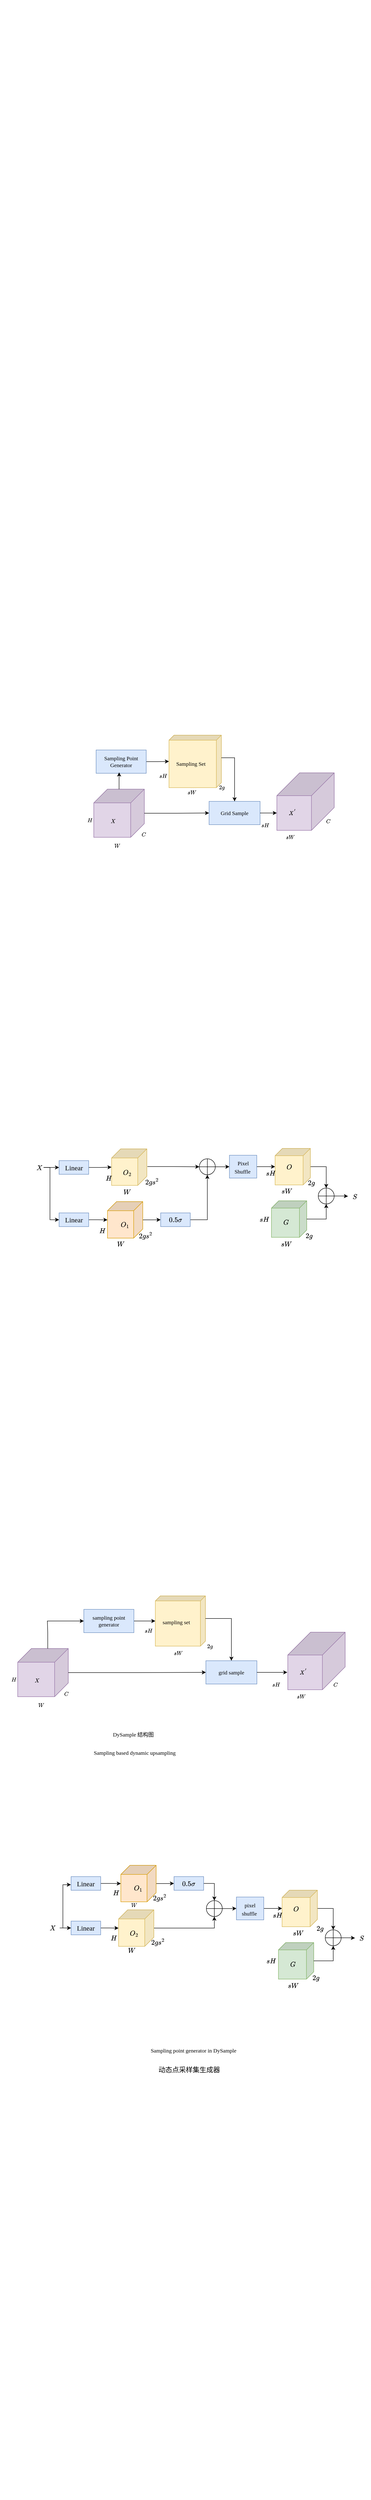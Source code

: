 <mxfile version="28.2.5">
  <diagram name="第 1 页" id="9oIQpO3N5rQyr_YoQIKY">
    <mxGraphModel dx="3032" dy="10072" grid="1" gridSize="10" guides="1" tooltips="1" connect="1" arrows="1" fold="1" page="1" pageScale="1" pageWidth="827" pageHeight="1169" math="1" shadow="0">
      <root>
        <mxCell id="0" />
        <mxCell id="1" parent="0" />
        <mxCell id="AO_P0Q3c_-_OhgIRzk4a-24" value="" style="edgeStyle=orthogonalEdgeStyle;rounded=0;orthogonalLoop=1;jettySize=auto;html=1;fontFamily=Times New Roman;fontSize=12;" parent="1" source="AO_P0Q3c_-_OhgIRzk4a-6" target="AO_P0Q3c_-_OhgIRzk4a-23" edge="1">
          <mxGeometry relative="1" as="geometry" />
        </mxCell>
        <mxCell id="AO_P0Q3c_-_OhgIRzk4a-6" value=" sampling point &lt;br&gt;generator" style="rounded=0;whiteSpace=wrap;html=1;direction=east;strokeColor=#6c8ebf;arcSize=0;imageAspect=1;fillColor=#dae8fc;fontSize=12;fontFamily=Times New Roman;" parent="1" vertex="1">
          <mxGeometry x="189" y="-4620.5" width="110" height="51" as="geometry" />
        </mxCell>
        <mxCell id="AO_P0Q3c_-_OhgIRzk4a-20" value="" style="group;fontFamily=Times New Roman;fontSize=12;" parent="1" vertex="1" connectable="0">
          <mxGeometry x="10.0" y="-4537.5" width="170" height="141.034" as="geometry" />
        </mxCell>
        <mxCell id="AO_P0Q3c_-_OhgIRzk4a-19" value="&lt;span style=&quot;color: rgba(0, 0, 0, 0); text-align: start; text-wrap-mode: nowrap;&quot;&gt;%3CmxGraphModel%3E%3Croot%3E%3CmxCell%20id%3D%220%22%2F%3E%3CmxCell%20id%3D%221%22%20parent%3D%220%22%2F%3E%3CmxCell%20id%3D%222%22%20value%3D%22Linear%22%20style%3D%22rounded%3D0%3BwhiteSpace%3Dwrap%3Bhtml%3D1%3Bdirection%3Deast%3BstrokeColor%3D%236c8ebf%3BarcSize%3D0%3BimageAspect%3D1%3BfillColor%3D%23dae8fc%3BfontSize%3D15%3B%22%20vertex%3D%221%22%20parent%3D%221%22%3E%3CmxGeometry%20x%3D%22370%22%20y%3D%22809.5%22%20width%3D%22140%22%20height%3D%2251%22%20as%3D%22geometry%22%2F%3E%3C%2FmxCell%3E%3C%2Froot%3E%3C%2FmxGraphModel%3E&lt;/span&gt;" style="shape=cube;whiteSpace=wrap;html=1;boundedLbl=1;backgroundOutline=1;darkOpacity=0.05;darkOpacity2=0.1;fillColor=#e1d5e7;strokeColor=#9673a6;size=30;rotation=90;fontFamily=Times New Roman;fontSize=12;" parent="AO_P0Q3c_-_OhgIRzk4a-20" vertex="1">
          <mxGeometry x="36.667" width="105.417" height="111.034" as="geometry" />
        </mxCell>
        <mxCell id="AO_P0Q3c_-_OhgIRzk4a-8" value="$$W$$" style="text;html=1;align=center;verticalAlign=middle;resizable=0;points=[];autosize=1;strokeColor=none;fillColor=none;container=0;fontFamily=Times New Roman;fontSize=12;" parent="AO_P0Q3c_-_OhgIRzk4a-20" vertex="1">
          <mxGeometry x="55" y="111.034" width="60" height="30" as="geometry" />
        </mxCell>
        <mxCell id="AO_P0Q3c_-_OhgIRzk4a-9" value="$$H$$" style="text;html=1;align=center;verticalAlign=middle;resizable=0;points=[];autosize=1;strokeColor=none;fillColor=none;container=0;fontFamily=Times New Roman;fontSize=12;" parent="AO_P0Q3c_-_OhgIRzk4a-20" vertex="1">
          <mxGeometry x="-5" y="55.001" width="60" height="30" as="geometry" />
        </mxCell>
        <mxCell id="AO_P0Q3c_-_OhgIRzk4a-10" value="$$X$$" style="text;html=1;align=center;verticalAlign=middle;resizable=0;points=[];autosize=1;strokeColor=none;fillColor=none;container=0;fontFamily=Times New Roman;fontSize=12;" parent="AO_P0Q3c_-_OhgIRzk4a-20" vertex="1">
          <mxGeometry x="45.833" y="57.931" width="60" height="30" as="geometry" />
        </mxCell>
        <mxCell id="AO_P0Q3c_-_OhgIRzk4a-11" value="$$C$$" style="text;html=1;align=center;verticalAlign=middle;resizable=0;points=[];autosize=1;strokeColor=none;fillColor=none;container=0;fontFamily=Times New Roman;fontSize=12;" parent="AO_P0Q3c_-_OhgIRzk4a-20" vertex="1">
          <mxGeometry x="110" y="86.897" width="60" height="30" as="geometry" />
        </mxCell>
        <mxCell id="AO_P0Q3c_-_OhgIRzk4a-29" value="" style="group;fontFamily=Times New Roman;fontSize=12;" parent="1" vertex="1" connectable="0">
          <mxGeometry x="301" y="-4650" width="195" height="140" as="geometry" />
        </mxCell>
        <mxCell id="AO_P0Q3c_-_OhgIRzk4a-17" value="$$sH$$" style="text;html=1;align=center;verticalAlign=middle;resizable=0;points=[];autosize=1;strokeColor=none;fillColor=none;fontFamily=Times New Roman;fontSize=12;" parent="AO_P0Q3c_-_OhgIRzk4a-29" vertex="1">
          <mxGeometry y="60.5" width="60" height="30" as="geometry" />
        </mxCell>
        <mxCell id="AO_P0Q3c_-_OhgIRzk4a-23" value="&lt;div style=&quot;&quot;&gt;&lt;br&gt;&lt;/div&gt;" style="shape=cube;whiteSpace=wrap;html=1;boundedLbl=1;backgroundOutline=1;darkOpacity=0.05;darkOpacity2=0.1;fillColor=#fff2cc;strokeColor=#d6b656;size=11;rotation=90;aspect=fixed;align=center;container=0;fontFamily=Times New Roman;fontSize=12;" parent="AO_P0Q3c_-_OhgIRzk4a-29" vertex="1">
          <mxGeometry x="45" width="110" height="110" as="geometry" />
        </mxCell>
        <mxCell id="AO_P0Q3c_-_OhgIRzk4a-26" value="$$sW$$" style="text;html=1;align=center;verticalAlign=middle;resizable=0;points=[];autosize=1;strokeColor=none;fillColor=none;container=0;fontFamily=Times New Roman;fontSize=12;" parent="AO_P0Q3c_-_OhgIRzk4a-29" vertex="1">
          <mxGeometry x="65" y="110" width="60" height="30" as="geometry" />
        </mxCell>
        <mxCell id="AO_P0Q3c_-_OhgIRzk4a-27" value="$$2g$$" style="text;html=1;align=center;verticalAlign=middle;resizable=0;points=[];autosize=1;strokeColor=none;fillColor=none;container=0;fontFamily=Times New Roman;fontSize=12;" parent="AO_P0Q3c_-_OhgIRzk4a-29" vertex="1">
          <mxGeometry x="135" y="94.5" width="60" height="30" as="geometry" />
        </mxCell>
        <mxCell id="AO_P0Q3c_-_OhgIRzk4a-25" value="&lt;span style=&quot;color: rgb(0, 0, 0); font-style: normal; font-variant-ligatures: normal; font-variant-caps: normal; font-weight: 400; letter-spacing: normal; orphans: 2; text-align: center; text-indent: 0px; text-transform: none; widows: 2; word-spacing: 0px; -webkit-text-stroke-width: 0px; white-space: normal; text-decoration-thickness: initial; text-decoration-style: initial; text-decoration-color: initial; float: none; display: inline !important;&quot;&gt;sampling set&lt;/span&gt;" style="text;whiteSpace=wrap;html=1;fillColor=none;container=0;fontSize=12;fontFamily=Times New Roman;" parent="AO_P0Q3c_-_OhgIRzk4a-29" vertex="1">
          <mxGeometry x="58.5" y="43.75" width="72" height="28.25" as="geometry" />
        </mxCell>
        <mxCell id="AO_P0Q3c_-_OhgIRzk4a-30" value="&lt;font&gt;grid sample&lt;/font&gt;" style="rounded=0;whiteSpace=wrap;html=1;direction=east;strokeColor=#6c8ebf;arcSize=0;imageAspect=1;fillColor=#dae8fc;fontFamily=Times New Roman;fontSize=12;" parent="1" vertex="1">
          <mxGeometry x="457" y="-4508" width="112" height="51" as="geometry" />
        </mxCell>
        <mxCell id="AO_P0Q3c_-_OhgIRzk4a-36" style="edgeStyle=orthogonalEdgeStyle;rounded=0;orthogonalLoop=1;jettySize=auto;html=1;entryX=0;entryY=0.5;entryDx=0;entryDy=0;fontFamily=Times New Roman;exitX=0.001;exitY=0.406;exitDx=0;exitDy=0;exitPerimeter=0;fontSize=12;" parent="1" source="AO_P0Q3c_-_OhgIRzk4a-19" target="AO_P0Q3c_-_OhgIRzk4a-6" edge="1">
          <mxGeometry relative="1" as="geometry">
            <Array as="points">
              <mxPoint x="109" y="-4569.5" />
              <mxPoint x="109" y="-4569.5" />
              <mxPoint x="109" y="-4594.5" />
            </Array>
            <mxPoint x="89" y="-4539.5" as="sourcePoint" />
          </mxGeometry>
        </mxCell>
        <mxCell id="AO_P0Q3c_-_OhgIRzk4a-38" style="edgeStyle=orthogonalEdgeStyle;rounded=0;orthogonalLoop=1;jettySize=auto;html=1;exitX=0;exitY=0;exitDx=49.5;exitDy=0;exitPerimeter=0;fontFamily=Times New Roman;fontSize=12;" parent="1" source="AO_P0Q3c_-_OhgIRzk4a-23" target="AO_P0Q3c_-_OhgIRzk4a-30" edge="1">
          <mxGeometry relative="1" as="geometry" />
        </mxCell>
        <mxCell id="AO_P0Q3c_-_OhgIRzk4a-49" value="" style="group;fontFamily=Times New Roman;fontSize=12;" parent="1" vertex="1" connectable="0">
          <mxGeometry x="601" y="-4570.5" width="185.3" height="155.978" as="geometry" />
        </mxCell>
        <mxCell id="AO_P0Q3c_-_OhgIRzk4a-18" value="" style="shape=cube;whiteSpace=wrap;html=1;boundedLbl=1;backgroundOutline=1;darkOpacity=0.05;darkOpacity2=0.1;fillColor=#e1d5e7;strokeColor=#9673a6;size=50;rotation=90;aspect=fixed;fontFamily=Times New Roman;fontSize=12;" parent="AO_P0Q3c_-_OhgIRzk4a-49" vertex="1">
          <mxGeometry x="35.8" width="125.978" height="125.978" as="geometry" />
        </mxCell>
        <mxCell id="AO_P0Q3c_-_OhgIRzk4a-39" value="$$sH$$" style="text;html=1;align=center;verticalAlign=middle;resizable=0;points=[];autosize=1;strokeColor=none;fillColor=none;fontFamily=Times New Roman;fontSize=12;" parent="AO_P0Q3c_-_OhgIRzk4a-49" vertex="1">
          <mxGeometry x="-20" y="99.457" width="60" height="30" as="geometry" />
        </mxCell>
        <mxCell id="AO_P0Q3c_-_OhgIRzk4a-40" value="$$sW$$" style="text;html=1;align=center;verticalAlign=middle;resizable=0;points=[];autosize=1;strokeColor=none;fillColor=none;fontFamily=Times New Roman;fontSize=12;" parent="AO_P0Q3c_-_OhgIRzk4a-49" vertex="1">
          <mxGeometry x="34.75" y="125.978" width="60" height="30" as="geometry" />
        </mxCell>
        <mxCell id="AO_P0Q3c_-_OhgIRzk4a-41" value="$$C$$" style="text;html=1;align=center;verticalAlign=middle;resizable=0;points=[];autosize=1;strokeColor=none;fillColor=none;fontFamily=Times New Roman;fontSize=12;" parent="AO_P0Q3c_-_OhgIRzk4a-49" vertex="1">
          <mxGeometry x="110.3" y="99.457" width="60" height="30" as="geometry" />
        </mxCell>
        <mxCell id="AO_P0Q3c_-_OhgIRzk4a-48" value="&lt;span style=&quot;font-style: normal; font-variant-ligatures: normal; font-variant-caps: normal; font-weight: 400; letter-spacing: normal; orphans: 2; text-align: start; text-indent: 0px; text-transform: none; widows: 2; word-spacing: 0px; -webkit-text-stroke-width: 0px; white-space: normal; background-color: rgb(255, 255, 255); text-decoration-thickness: initial; text-decoration-style: initial; text-decoration-color: initial; float: none; display: inline !important;&quot;&gt;&lt;font style=&quot;color: rgb(0, 0, 0);&quot;&gt;$$X^{&#39;}$$&lt;/font&gt;&lt;/span&gt;" style="text;whiteSpace=wrap;html=1;fontFamily=Times New Roman;fontSize=12;" parent="AO_P0Q3c_-_OhgIRzk4a-49" vertex="1">
          <mxGeometry x="60" y="60" width="30" height="40" as="geometry" />
        </mxCell>
        <mxCell id="AO_P0Q3c_-_OhgIRzk4a-52" style="edgeStyle=orthogonalEdgeStyle;rounded=0;orthogonalLoop=1;jettySize=auto;html=1;entryX=0;entryY=0;entryDx=87.989;entryDy=125.978;entryPerimeter=0;fontFamily=Times New Roman;fontSize=12;" parent="1" source="AO_P0Q3c_-_OhgIRzk4a-30" edge="1">
          <mxGeometry relative="1" as="geometry">
            <mxPoint x="635.8" y="-4482.511" as="targetPoint" />
          </mxGeometry>
        </mxCell>
        <mxCell id="AO_P0Q3c_-_OhgIRzk4a-54" value="DySample 结构图" style="text;whiteSpace=wrap;html=1;fontFamily=Times New Roman;" parent="1" vertex="1">
          <mxGeometry x="251.0" y="-4360.5" width="230" height="40" as="geometry" />
        </mxCell>
        <mxCell id="AO_P0Q3c_-_OhgIRzk4a-55" value="Sampling point generator in DySample" style="text;whiteSpace=wrap;html=1;fontFamily=Times New Roman;" parent="1" vertex="1">
          <mxGeometry x="334.05" y="-3667.75" width="240" height="40" as="geometry" />
        </mxCell>
        <mxCell id="AO_P0Q3c_-_OhgIRzk4a-57" style="edgeStyle=orthogonalEdgeStyle;rounded=0;orthogonalLoop=1;jettySize=auto;html=1;entryX=-0.005;entryY=0.59;entryDx=0;entryDy=0;fontFamily=Times New Roman;entryPerimeter=0;" parent="1" target="AO_P0Q3c_-_OhgIRzk4a-58" edge="1">
          <mxGeometry relative="1" as="geometry">
            <mxPoint x="161.05" y="-4017.75" as="targetPoint" />
            <mxPoint x="143.05" y="-3923.25" as="sourcePoint" />
            <Array as="points">
              <mxPoint x="143.05" y="-4017.75" />
            </Array>
          </mxGeometry>
        </mxCell>
        <mxCell id="AO_P0Q3c_-_OhgIRzk4a-69" style="edgeStyle=orthogonalEdgeStyle;rounded=0;orthogonalLoop=1;jettySize=auto;html=1;entryX=0;entryY=0.5;entryDx=0;entryDy=0;fontFamily=Times New Roman;" parent="1" source="AO_P0Q3c_-_OhgIRzk4a-112" target="AO_P0Q3c_-_OhgIRzk4a-59" edge="1">
          <mxGeometry relative="1" as="geometry">
            <mxPoint x="105.05" y="-3922.75" as="sourcePoint" />
          </mxGeometry>
        </mxCell>
        <mxCell id="AO_P0Q3c_-_OhgIRzk4a-61" value="" style="edgeStyle=orthogonalEdgeStyle;rounded=0;orthogonalLoop=1;jettySize=auto;html=1;fontFamily=Times New Roman;" parent="1" source="AO_P0Q3c_-_OhgIRzk4a-58" target="AO_P0Q3c_-_OhgIRzk4a-60" edge="1">
          <mxGeometry relative="1" as="geometry" />
        </mxCell>
        <mxCell id="AO_P0Q3c_-_OhgIRzk4a-58" value="Linear" style="rounded=0;whiteSpace=wrap;html=1;direction=east;strokeColor=#6c8ebf;arcSize=0;imageAspect=1;fillColor=#dae8fc;fontSize=15;fontFamily=Times New Roman;" parent="1" vertex="1">
          <mxGeometry x="161.05" y="-4035.25" width="65" height="30" as="geometry" />
        </mxCell>
        <mxCell id="AO_P0Q3c_-_OhgIRzk4a-63" value="" style="edgeStyle=orthogonalEdgeStyle;rounded=0;orthogonalLoop=1;jettySize=auto;html=1;fontFamily=Times New Roman;" parent="1" source="AO_P0Q3c_-_OhgIRzk4a-59" target="AO_P0Q3c_-_OhgIRzk4a-62" edge="1">
          <mxGeometry relative="1" as="geometry" />
        </mxCell>
        <mxCell id="AO_P0Q3c_-_OhgIRzk4a-59" value="Linear" style="rounded=0;whiteSpace=wrap;html=1;direction=east;strokeColor=#6c8ebf;arcSize=0;imageAspect=1;fillColor=#dae8fc;fontSize=15;fontFamily=Times New Roman;" parent="1" vertex="1">
          <mxGeometry x="161.05" y="-3937.75" width="65" height="30" as="geometry" />
        </mxCell>
        <mxCell id="AO_P0Q3c_-_OhgIRzk4a-65" value="" style="edgeStyle=orthogonalEdgeStyle;rounded=0;orthogonalLoop=1;jettySize=auto;html=1;fontFamily=Times New Roman;" parent="1" source="AO_P0Q3c_-_OhgIRzk4a-60" target="AO_P0Q3c_-_OhgIRzk4a-64" edge="1">
          <mxGeometry relative="1" as="geometry" />
        </mxCell>
        <mxCell id="AO_P0Q3c_-_OhgIRzk4a-67" style="edgeStyle=orthogonalEdgeStyle;rounded=0;orthogonalLoop=1;jettySize=auto;html=1;entryX=0.5;entryY=1;entryDx=0;entryDy=0;fontFamily=Times New Roman;" parent="1" source="AO_P0Q3c_-_OhgIRzk4a-62" target="AO_P0Q3c_-_OhgIRzk4a-66" edge="1">
          <mxGeometry relative="1" as="geometry" />
        </mxCell>
        <mxCell id="AO_P0Q3c_-_OhgIRzk4a-68" style="edgeStyle=orthogonalEdgeStyle;rounded=0;orthogonalLoop=1;jettySize=auto;html=1;entryX=0.5;entryY=0;entryDx=0;entryDy=0;fontFamily=Times New Roman;" parent="1" source="AO_P0Q3c_-_OhgIRzk4a-64" target="AO_P0Q3c_-_OhgIRzk4a-66" edge="1">
          <mxGeometry relative="1" as="geometry" />
        </mxCell>
        <mxCell id="AO_P0Q3c_-_OhgIRzk4a-64" value="$$0.5\sigma$$" style="rounded=0;whiteSpace=wrap;html=1;direction=east;strokeColor=#6c8ebf;arcSize=0;imageAspect=1;fillColor=#dae8fc;fontSize=15;fontFamily=Times New Roman;" parent="1" vertex="1">
          <mxGeometry x="387.05" y="-4035.25" width="65" height="30" as="geometry" />
        </mxCell>
        <mxCell id="AO_P0Q3c_-_OhgIRzk4a-71" value="" style="edgeStyle=orthogonalEdgeStyle;rounded=0;orthogonalLoop=1;jettySize=auto;html=1;fontFamily=Times New Roman;" parent="1" source="AO_P0Q3c_-_OhgIRzk4a-104" target="AO_P0Q3c_-_OhgIRzk4a-70" edge="1">
          <mxGeometry relative="1" as="geometry" />
        </mxCell>
        <mxCell id="AO_P0Q3c_-_OhgIRzk4a-66" value="" style="shape=orEllipse;perimeter=ellipsePerimeter;whiteSpace=wrap;html=1;backgroundOutline=1;aspect=fixed;fontFamily=Times New Roman;" parent="1" vertex="1">
          <mxGeometry x="458.05" y="-3982.75" width="35" height="35" as="geometry" />
        </mxCell>
        <mxCell id="AO_P0Q3c_-_OhgIRzk4a-74" value="" style="edgeStyle=orthogonalEdgeStyle;rounded=0;orthogonalLoop=1;jettySize=auto;html=1;fontFamily=Times New Roman;" parent="1" source="AO_P0Q3c_-_OhgIRzk4a-70" target="AO_P0Q3c_-_OhgIRzk4a-73" edge="1">
          <mxGeometry relative="1" as="geometry" />
        </mxCell>
        <mxCell id="AO_P0Q3c_-_OhgIRzk4a-73" value="" style="shape=orEllipse;perimeter=ellipsePerimeter;whiteSpace=wrap;html=1;backgroundOutline=1;aspect=fixed;fontFamily=Times New Roman;" parent="1" vertex="1">
          <mxGeometry x="719.05" y="-3918.75" width="35" height="35" as="geometry" />
        </mxCell>
        <mxCell id="AO_P0Q3c_-_OhgIRzk4a-106" value="" style="edgeStyle=orthogonalEdgeStyle;rounded=0;orthogonalLoop=1;jettySize=auto;html=1;fontFamily=Times New Roman;" parent="1" source="AO_P0Q3c_-_OhgIRzk4a-66" target="AO_P0Q3c_-_OhgIRzk4a-104" edge="1">
          <mxGeometry relative="1" as="geometry">
            <mxPoint x="493.05" y="-3964.75" as="sourcePoint" />
            <mxPoint x="624.05" y="-3965.75" as="targetPoint" />
          </mxGeometry>
        </mxCell>
        <mxCell id="AO_P0Q3c_-_OhgIRzk4a-104" value="&lt;span style=&quot;font-size: 12px; text-align: left;&quot;&gt;pixel&lt;/span&gt;&lt;div&gt;&lt;span style=&quot;font-size: 12px; text-align: left;&quot;&gt;shuffle&amp;nbsp;&lt;/span&gt;&lt;/div&gt;" style="rounded=0;whiteSpace=wrap;html=1;direction=east;strokeColor=#6c8ebf;arcSize=0;imageAspect=1;fillColor=#dae8fc;fontSize=15;fontFamily=Times New Roman;" parent="1" vertex="1">
          <mxGeometry x="524.05" y="-3990.5" width="60" height="50" as="geometry" />
        </mxCell>
        <mxCell id="AO_P0Q3c_-_OhgIRzk4a-107" value="" style="group;fontFamily=Times New Roman;" parent="1" vertex="1" connectable="0">
          <mxGeometry x="228.05" y="-4060" width="175" height="107.25" as="geometry" />
        </mxCell>
        <mxCell id="AO_P0Q3c_-_OhgIRzk4a-60" value="&lt;span style=&quot;color: rgba(0, 0, 0, 0); font-size: 0px; text-align: start; text-wrap-mode: nowrap;&quot;&gt;%3CmxGraphModel%3E%3Croot%3E%3CmxCell%20id%3D%220%22%2F%3E%3CmxCell%20id%3D%221%22%20parent%3D%220%22%2F%3E%3CmxCell%20id%3D%222%22%20value%3D%22Linear%22%20style%3D%22rounded%3D0%3BwhiteSpace%3Dwrap%3Bhtml%3D1%3Bdirection%3Deast%3BstrokeColor%3D%236c8ebf%3BarcSize%3D0%3BimageAspect%3D1%3BfillColor%3D%23dae8fc%3BfontSize%3D15%3B%22%20vertex%3D%221%22%20parent%3D%221%22%3E%3CmxGeometry%20x%3D%22370%22%20y%3D%22809.5%22%20width%3D%22140%22%20height%3D%2251%22%20as%3D%22geometry%22%2F%3E%3C%2FmxCell%3E%3C%2Froot%3E%3C%2FmxGraphModel%3E&lt;/span&gt;" style="shape=cube;whiteSpace=wrap;html=1;boundedLbl=1;backgroundOutline=1;darkOpacity=0.05;darkOpacity2=0.1;fillColor=#ffe6cc;strokeColor=#d79b00;size=20;rotation=90;fontFamily=Times New Roman;" parent="AO_P0Q3c_-_OhgIRzk4a-107" vertex="1">
          <mxGeometry x="41" y="1.25" width="80" height="77.5" as="geometry" />
        </mxCell>
        <mxCell id="AO_P0Q3c_-_OhgIRzk4a-80" value="&lt;font style=&quot;font-size: 15px;&quot;&gt;$$O_1$$&lt;/font&gt;" style="text;html=1;align=center;verticalAlign=middle;resizable=0;points=[];autosize=1;strokeColor=none;fillColor=none;fontFamily=Times New Roman;" parent="AO_P0Q3c_-_OhgIRzk4a-107" vertex="1">
          <mxGeometry x="40" y="34.25" width="80" height="30" as="geometry" />
        </mxCell>
        <mxCell id="AO_P0Q3c_-_OhgIRzk4a-81" value="&lt;font style=&quot;font-size: 15px;&quot;&gt;$$H$$&lt;/font&gt;" style="text;html=1;align=center;verticalAlign=middle;resizable=0;points=[];autosize=1;strokeColor=none;fillColor=none;fontFamily=Times New Roman;" parent="AO_P0Q3c_-_OhgIRzk4a-107" vertex="1">
          <mxGeometry x="1" y="44.75" width="60" height="30" as="geometry" />
        </mxCell>
        <mxCell id="AO_P0Q3c_-_OhgIRzk4a-82" value="$$W$$" style="text;html=1;align=center;verticalAlign=middle;resizable=0;points=[];autosize=1;strokeColor=none;fillColor=none;fontFamily=Times New Roman;" parent="AO_P0Q3c_-_OhgIRzk4a-107" vertex="1">
          <mxGeometry x="41" y="72.25" width="60" height="30" as="geometry" />
        </mxCell>
        <mxCell id="AO_P0Q3c_-_OhgIRzk4a-84" value="&lt;font style=&quot;font-size: 15px;&quot;&gt;$$2gs^2$$&lt;/font&gt;" style="text;html=1;align=center;verticalAlign=middle;resizable=0;points=[];autosize=1;strokeColor=none;fillColor=none;fontFamily=Times New Roman;" parent="AO_P0Q3c_-_OhgIRzk4a-107" vertex="1">
          <mxGeometry x="82" y="56.25" width="90" height="30" as="geometry" />
        </mxCell>
        <mxCell id="AO_P0Q3c_-_OhgIRzk4a-108" value="" style="group;fontFamily=Times New Roman;" parent="1" vertex="1" connectable="0">
          <mxGeometry x="228.05" y="-3962.5" width="175" height="108.75" as="geometry" />
        </mxCell>
        <mxCell id="AO_P0Q3c_-_OhgIRzk4a-62" value="&lt;span style=&quot;color: rgba(0, 0, 0, 0); font-size: 0px; text-align: start; text-wrap-mode: nowrap;&quot;&gt;%3CmxGraphModel%3E%3Croot%3E%3CmxCell%20id%3D%220%22%2F%3E%3CmxCell%20id%3D%221%22%20parent%3D%220%22%2F%3E%3CmxCell%20id%3D%222%22%20value%3D%22Linear%22%20style%3D%22rounded%3D0%3BwhiteSpace%3Dwrap%3Bhtml%3D1%3Bdirection%3Deast%3BstrokeColor%3D%236c8ebf%3BarcSize%3D0%3BimageAspect%3D1%3BfillColor%3D%23dae8fc%3BfontSize%3D15%3B%22%20vertex%3D%221%22%20parent%3D%221%22%3E%3CmxGeometry%20x%3D%22370%22%20y%3D%22809.5%22%20width%3D%22140%22%20height%3D%2251%22%20as%3D%22geometry%22%2F%3E%3C%2FmxCell%3E%3C%2Froot%3E%3C%2FmxGraphModel%3E&lt;/span&gt;" style="shape=cube;whiteSpace=wrap;html=1;boundedLbl=1;backgroundOutline=1;darkOpacity=0.05;darkOpacity2=0.1;fillColor=#fff2cc;strokeColor=#d6b656;size=20;rotation=90;fontFamily=Times New Roman;" parent="AO_P0Q3c_-_OhgIRzk4a-108" vertex="1">
          <mxGeometry x="36" y="1.25" width="80" height="77.5" as="geometry" />
        </mxCell>
        <mxCell id="AO_P0Q3c_-_OhgIRzk4a-96" value="&lt;font style=&quot;font-size: 15px;&quot;&gt;$$O_2$$&lt;/font&gt;" style="text;html=1;align=center;verticalAlign=middle;resizable=0;points=[];autosize=1;strokeColor=none;fillColor=none;fontFamily=Times New Roman;" parent="AO_P0Q3c_-_OhgIRzk4a-108" vertex="1">
          <mxGeometry x="31" y="35.75" width="80" height="30" as="geometry" />
        </mxCell>
        <mxCell id="AO_P0Q3c_-_OhgIRzk4a-97" value="&lt;font style=&quot;font-size: 15px;&quot;&gt;$$H$$&lt;/font&gt;" style="text;html=1;align=center;verticalAlign=middle;resizable=0;points=[];autosize=1;strokeColor=none;fillColor=none;fontFamily=Times New Roman;" parent="AO_P0Q3c_-_OhgIRzk4a-108" vertex="1">
          <mxGeometry x="-4" y="46.75" width="60" height="30" as="geometry" />
        </mxCell>
        <mxCell id="AO_P0Q3c_-_OhgIRzk4a-98" value="&lt;font style=&quot;font-size: 15px;&quot;&gt;$$W$$&lt;/font&gt;" style="text;html=1;align=center;verticalAlign=middle;resizable=0;points=[];autosize=1;strokeColor=none;fillColor=none;fontFamily=Times New Roman;" parent="AO_P0Q3c_-_OhgIRzk4a-108" vertex="1">
          <mxGeometry x="31" y="73.75" width="70" height="30" as="geometry" />
        </mxCell>
        <mxCell id="AO_P0Q3c_-_OhgIRzk4a-99" value="&lt;font style=&quot;font-size: 15px;&quot;&gt;$$2gs^2$$&lt;/font&gt;" style="text;html=1;align=center;verticalAlign=middle;resizable=0;points=[];autosize=1;strokeColor=none;fillColor=none;fontFamily=Times New Roman;" parent="AO_P0Q3c_-_OhgIRzk4a-108" vertex="1">
          <mxGeometry x="78" y="55.75" width="90" height="30" as="geometry" />
        </mxCell>
        <mxCell id="AO_P0Q3c_-_OhgIRzk4a-110" value="" style="group;fontFamily=Times New Roman;" parent="1" vertex="1" connectable="0">
          <mxGeometry x="574.05" y="-3890.75" width="159" height="112.25" as="geometry" />
        </mxCell>
        <mxCell id="AO_P0Q3c_-_OhgIRzk4a-101" value="$$sH$$" style="text;html=1;align=center;verticalAlign=middle;resizable=0;points=[];autosize=1;strokeColor=none;fillColor=none;fontSize=15;fontFamily=Times New Roman;" parent="AO_P0Q3c_-_OhgIRzk4a-110" vertex="1">
          <mxGeometry x="-9" y="25" width="70" height="30" as="geometry" />
        </mxCell>
        <mxCell id="AO_P0Q3c_-_OhgIRzk4a-72" value="&lt;span style=&quot;color: rgba(0, 0, 0, 0); font-size: 0px; text-align: start; text-wrap-mode: nowrap;&quot;&gt;%3CmxGraphModel%3E%3Croot%3E%3CmxCell%20id%3D%220%22%2F%3E%3CmxCell%20id%3D%221%22%20parent%3D%220%22%2F%3E%3CmxCell%20id%3D%222%22%20value%3D%22Linear%22%20style%3D%22rounded%3D0%3BwhiteSpace%3Dwrap%3Bhtml%3D1%3Bdirection%3Deast%3BstrokeColor%3D%236c8ebf%3BarcSize%3D0%3BimageAspect%3D1%3BfillColor%3D%23dae8fc%3BfontSize%3D15%3B%22%20vertex%3D%221%22%20parent%3D%221%22%3E%3CmxGeometry%20x%3D%22370%22%20y%3D%22809.5%22%20width%3D%22140%22%20height%3D%2251%22%20as%3D%22geometry%22%2F%3E%3C%2FmxCell%3E%3C%2Froot%3E%3C%2FmxGraphModel%3E&lt;/span&gt;" style="shape=cube;whiteSpace=wrap;html=1;boundedLbl=1;backgroundOutline=1;darkOpacity=0.05;darkOpacity2=0.1;fillColor=#d5e8d4;strokeColor=#82b366;size=16;rotation=90;fontFamily=Times New Roman;" parent="AO_P0Q3c_-_OhgIRzk4a-110" vertex="1">
          <mxGeometry x="41" y="1.25" width="80" height="77.5" as="geometry" />
        </mxCell>
        <mxCell id="AO_P0Q3c_-_OhgIRzk4a-100" value="&lt;font style=&quot;font-size: 15px;&quot;&gt;$$G$$&lt;/font&gt;" style="text;html=1;align=center;verticalAlign=middle;resizable=0;points=[];autosize=1;strokeColor=none;fillColor=none;fontFamily=Times New Roman;" parent="AO_P0Q3c_-_OhgIRzk4a-110" vertex="1">
          <mxGeometry x="44" y="31.25" width="60" height="30" as="geometry" />
        </mxCell>
        <mxCell id="AO_P0Q3c_-_OhgIRzk4a-102" value="$$sW$$" style="text;html=1;align=center;verticalAlign=middle;resizable=0;points=[];autosize=1;strokeColor=none;fillColor=none;fontSize=15;fontFamily=Times New Roman;spacing=0;" parent="AO_P0Q3c_-_OhgIRzk4a-110" vertex="1">
          <mxGeometry x="39" y="78.75" width="70" height="30" as="geometry" />
        </mxCell>
        <mxCell id="AO_P0Q3c_-_OhgIRzk4a-103" value="$$2g$$" style="text;html=1;align=center;verticalAlign=middle;resizable=0;points=[];autosize=1;strokeColor=none;fillColor=none;fontSize=15;fontFamily=Times New Roman;" parent="AO_P0Q3c_-_OhgIRzk4a-110" vertex="1">
          <mxGeometry x="89" y="61.25" width="70" height="30" as="geometry" />
        </mxCell>
        <mxCell id="AO_P0Q3c_-_OhgIRzk4a-111" value="" style="group;fontSize=15;fontFamily=Times New Roman;" parent="1" vertex="1" connectable="0">
          <mxGeometry x="584.05" y="-4005.5" width="158" height="108.75" as="geometry" />
        </mxCell>
        <mxCell id="AO_P0Q3c_-_OhgIRzk4a-70" value="&lt;span style=&quot;color: rgba(0, 0, 0, 0); font-size: 0px; text-align: start; text-wrap-mode: nowrap;&quot;&gt;%3CmxGraphModel%3E%3Croot%3E%3CmxCell%20id%3D%220%22%2F%3E%3CmxCell%20id%3D%221%22%20parent%3D%220%22%2F%3E%3CmxCell%20id%3D%222%22%20value%3D%22Linear%22%20style%3D%22rounded%3D0%3BwhiteSpace%3Dwrap%3Bhtml%3D1%3Bdirection%3Deast%3BstrokeColor%3D%236c8ebf%3BarcSize%3D0%3BimageAspect%3D1%3BfillColor%3D%23dae8fc%3BfontSize%3D15%3B%22%20vertex%3D%221%22%20parent%3D%221%22%3E%3CmxGeometry%20x%3D%22370%22%20y%3D%22809.5%22%20width%3D%22140%22%20height%3D%2251%22%20as%3D%22geometry%22%2F%3E%3C%2FmxCell%3E%3C%2Froot%3E%3C%2FmxGraphModel%3E&lt;/span&gt;" style="shape=cube;whiteSpace=wrap;html=1;boundedLbl=1;backgroundOutline=1;darkOpacity=0.05;darkOpacity2=0.1;fillColor=#fff2cc;strokeColor=#d6b656;size=16;rotation=90;fontFamily=Times New Roman;" parent="AO_P0Q3c_-_OhgIRzk4a-111" vertex="1">
          <mxGeometry x="39" y="1.25" width="80" height="77.5" as="geometry" />
        </mxCell>
        <mxCell id="AO_P0Q3c_-_OhgIRzk4a-85" value="&lt;font style=&quot;font-size: 15px;&quot;&gt;$$O$$&lt;/font&gt;" style="text;html=1;align=center;verticalAlign=middle;resizable=0;points=[];autosize=1;strokeColor=none;fillColor=none;fontFamily=Times New Roman;" parent="AO_P0Q3c_-_OhgIRzk4a-111" vertex="1">
          <mxGeometry x="40" y="25" width="60" height="30" as="geometry" />
        </mxCell>
        <mxCell id="AO_P0Q3c_-_OhgIRzk4a-86" value="$$sH$$" style="text;html=1;align=center;verticalAlign=middle;resizable=0;points=[];autosize=1;strokeColor=none;fillColor=none;fontSize=15;fontFamily=Times New Roman;" parent="AO_P0Q3c_-_OhgIRzk4a-111" vertex="1">
          <mxGeometry x="-5" y="39.37" width="70" height="30" as="geometry" />
        </mxCell>
        <mxCell id="AO_P0Q3c_-_OhgIRzk4a-87" value="$$sW$$" style="text;html=1;align=center;verticalAlign=middle;resizable=0;points=[];autosize=1;strokeColor=none;fillColor=none;fontSize=15;fontFamily=Times New Roman;" parent="AO_P0Q3c_-_OhgIRzk4a-111" vertex="1">
          <mxGeometry x="40" y="78.75" width="70" height="30" as="geometry" />
        </mxCell>
        <mxCell id="AO_P0Q3c_-_OhgIRzk4a-88" value="$$2g$$" style="text;html=1;align=center;verticalAlign=middle;resizable=0;points=[];autosize=1;strokeColor=none;fillColor=none;fontSize=15;fontFamily=Times New Roman;" parent="AO_P0Q3c_-_OhgIRzk4a-111" vertex="1">
          <mxGeometry x="88" y="68" width="70" height="30" as="geometry" />
        </mxCell>
        <mxCell id="AO_P0Q3c_-_OhgIRzk4a-112" value="$$X$$" style="whiteSpace=wrap;html=1;fillColor=none;fontSize=15;strokeColor=none;fontFamily=Times New Roman;" parent="1" vertex="1">
          <mxGeometry x="106.05" y="-3937.75" width="30" height="30" as="geometry" />
        </mxCell>
        <mxCell id="AO_P0Q3c_-_OhgIRzk4a-118" value="" style="edgeStyle=orthogonalEdgeStyle;rounded=0;orthogonalLoop=1;jettySize=auto;html=1;fontFamily=Times New Roman;" parent="1" source="AO_P0Q3c_-_OhgIRzk4a-73" target="AO_P0Q3c_-_OhgIRzk4a-116" edge="1">
          <mxGeometry relative="1" as="geometry">
            <mxPoint x="754.05" y="-3900.75" as="sourcePoint" />
            <mxPoint x="851.55" y="-3901.25" as="targetPoint" />
          </mxGeometry>
        </mxCell>
        <mxCell id="AO_P0Q3c_-_OhgIRzk4a-116" value="$$S$$" style="whiteSpace=wrap;html=1;fillColor=none;fontSize=15;strokeColor=none;fontFamily=Times New Roman;" parent="1" vertex="1">
          <mxGeometry x="784.35" y="-3915.75" width="30" height="30" as="geometry" />
        </mxCell>
        <mxCell id="K-rQHarK1mUHMqbomgQv-1" value="&lt;font style=&quot;font-size: 15px;&quot;&gt;动态点采样集生成器&lt;/font&gt;" style="text;html=1;align=center;verticalAlign=middle;resizable=0;points=[];autosize=1;strokeColor=none;fillColor=none;fontFamily=Times New Roman;" parent="1" vertex="1">
          <mxGeometry x="339.55" y="-3627.75" width="160" height="30" as="geometry" />
        </mxCell>
        <mxCell id="K-rQHarK1mUHMqbomgQv-5" value="Sampling based dynamic upsampling" style="text;whiteSpace=wrap;html=1;fontFamily=Times New Roman;" parent="1" vertex="1">
          <mxGeometry x="209" y="-4320.5" width="230" height="40" as="geometry" />
        </mxCell>
        <mxCell id="K-rQHarK1mUHMqbomgQv-6" style="edgeStyle=orthogonalEdgeStyle;rounded=0;orthogonalLoop=1;jettySize=auto;html=1;entryX=0.5;entryY=1;entryDx=0;entryDy=0;fontFamily=Times New Roman;" parent="1" source="AO_P0Q3c_-_OhgIRzk4a-72" target="AO_P0Q3c_-_OhgIRzk4a-73" edge="1">
          <mxGeometry relative="1" as="geometry" />
        </mxCell>
        <mxCell id="lizKZsS-HynhIe9b-1j3-4" style="edgeStyle=orthogonalEdgeStyle;rounded=0;orthogonalLoop=1;jettySize=auto;html=1;" parent="1" source="AO_P0Q3c_-_OhgIRzk4a-19" target="AO_P0Q3c_-_OhgIRzk4a-30" edge="1">
          <mxGeometry relative="1" as="geometry" />
        </mxCell>
        <mxCell id="4RJrAXVuoCHtTKXNuJi8-1" style="edgeStyle=orthogonalEdgeStyle;rounded=0;orthogonalLoop=1;jettySize=auto;html=1;entryX=0;entryY=0.5;entryDx=0;entryDy=0;fontFamily=Times New Roman;" edge="1" parent="1" source="4RJrAXVuoCHtTKXNuJi8-40" target="4RJrAXVuoCHtTKXNuJi8-5">
          <mxGeometry relative="1" as="geometry">
            <mxPoint x="71.7" y="-5588.25" as="sourcePoint" />
          </mxGeometry>
        </mxCell>
        <mxCell id="4RJrAXVuoCHtTKXNuJi8-2" value="" style="edgeStyle=orthogonalEdgeStyle;rounded=0;orthogonalLoop=1;jettySize=auto;html=1;fontFamily=Times New Roman;" edge="1" parent="1" source="4RJrAXVuoCHtTKXNuJi8-3" target="4RJrAXVuoCHtTKXNuJi8-16">
          <mxGeometry relative="1" as="geometry" />
        </mxCell>
        <mxCell id="4RJrAXVuoCHtTKXNuJi8-3" value="Linear" style="rounded=0;whiteSpace=wrap;html=1;direction=east;strokeColor=#6c8ebf;arcSize=0;imageAspect=1;fillColor=#dae8fc;fontSize=15;fontFamily=Times New Roman;" vertex="1" parent="1">
          <mxGeometry x="134.7" y="-5488.75" width="65" height="30" as="geometry" />
        </mxCell>
        <mxCell id="4RJrAXVuoCHtTKXNuJi8-4" value="" style="edgeStyle=orthogonalEdgeStyle;rounded=0;orthogonalLoop=1;jettySize=auto;html=1;fontFamily=Times New Roman;" edge="1" parent="1" source="4RJrAXVuoCHtTKXNuJi8-5" target="4RJrAXVuoCHtTKXNuJi8-22">
          <mxGeometry relative="1" as="geometry" />
        </mxCell>
        <mxCell id="4RJrAXVuoCHtTKXNuJi8-5" value="Linear" style="rounded=0;whiteSpace=wrap;html=1;direction=east;strokeColor=#6c8ebf;arcSize=0;imageAspect=1;fillColor=#dae8fc;fontSize=15;fontFamily=Times New Roman;" vertex="1" parent="1">
          <mxGeometry x="134.7" y="-5603.25" width="65" height="30" as="geometry" />
        </mxCell>
        <mxCell id="4RJrAXVuoCHtTKXNuJi8-6" value="" style="edgeStyle=orthogonalEdgeStyle;rounded=0;orthogonalLoop=1;jettySize=auto;html=1;fontFamily=Times New Roman;" edge="1" parent="1" source="4RJrAXVuoCHtTKXNuJi8-16" target="4RJrAXVuoCHtTKXNuJi8-8">
          <mxGeometry relative="1" as="geometry" />
        </mxCell>
        <mxCell id="4RJrAXVuoCHtTKXNuJi8-7" style="edgeStyle=orthogonalEdgeStyle;rounded=0;orthogonalLoop=1;jettySize=auto;html=1;entryX=0.5;entryY=1;entryDx=0;entryDy=0;fontFamily=Times New Roman;" edge="1" parent="1" source="4RJrAXVuoCHtTKXNuJi8-8" target="4RJrAXVuoCHtTKXNuJi8-10">
          <mxGeometry relative="1" as="geometry" />
        </mxCell>
        <mxCell id="4RJrAXVuoCHtTKXNuJi8-8" value="$$0.5\sigma$$" style="rounded=0;whiteSpace=wrap;html=1;direction=east;strokeColor=#6c8ebf;arcSize=0;imageAspect=1;fillColor=#dae8fc;fontSize=15;fontFamily=Times New Roman;" vertex="1" parent="1">
          <mxGeometry x="357.7" y="-5488.75" width="65" height="30" as="geometry" />
        </mxCell>
        <mxCell id="4RJrAXVuoCHtTKXNuJi8-9" value="" style="edgeStyle=orthogonalEdgeStyle;rounded=0;orthogonalLoop=1;jettySize=auto;html=1;fontFamily=Times New Roman;" edge="1" parent="1" source="4RJrAXVuoCHtTKXNuJi8-14" target="4RJrAXVuoCHtTKXNuJi8-34">
          <mxGeometry relative="1" as="geometry" />
        </mxCell>
        <mxCell id="4RJrAXVuoCHtTKXNuJi8-10" value="" style="shape=orEllipse;perimeter=ellipsePerimeter;whiteSpace=wrap;html=1;backgroundOutline=1;aspect=fixed;fontFamily=Times New Roman;" vertex="1" parent="1">
          <mxGeometry x="442.7" y="-5607.25" width="35" height="35" as="geometry" />
        </mxCell>
        <mxCell id="4RJrAXVuoCHtTKXNuJi8-11" value="" style="edgeStyle=orthogonalEdgeStyle;rounded=0;orthogonalLoop=1;jettySize=auto;html=1;fontFamily=Times New Roman;" edge="1" parent="1" source="4RJrAXVuoCHtTKXNuJi8-34" target="4RJrAXVuoCHtTKXNuJi8-12">
          <mxGeometry relative="1" as="geometry" />
        </mxCell>
        <mxCell id="4RJrAXVuoCHtTKXNuJi8-12" value="" style="shape=orEllipse;perimeter=ellipsePerimeter;whiteSpace=wrap;html=1;backgroundOutline=1;aspect=fixed;fontFamily=Times New Roman;" vertex="1" parent="1">
          <mxGeometry x="703.7" y="-5543.25" width="35" height="35" as="geometry" />
        </mxCell>
        <mxCell id="4RJrAXVuoCHtTKXNuJi8-13" value="" style="edgeStyle=orthogonalEdgeStyle;rounded=0;orthogonalLoop=1;jettySize=auto;html=1;fontFamily=Times New Roman;" edge="1" parent="1" source="4RJrAXVuoCHtTKXNuJi8-10" target="4RJrAXVuoCHtTKXNuJi8-14">
          <mxGeometry relative="1" as="geometry">
            <mxPoint x="477.7" y="-5589.25" as="sourcePoint" />
            <mxPoint x="608.7" y="-5590.25" as="targetPoint" />
          </mxGeometry>
        </mxCell>
        <mxCell id="4RJrAXVuoCHtTKXNuJi8-14" value="&lt;span style=&quot;font-size: 12px; text-align: left;&quot;&gt;Pixel&lt;/span&gt;&lt;div&gt;&lt;span style=&quot;font-size: 12px; text-align: left;&quot;&gt;Shuffle&amp;nbsp;&lt;/span&gt;&lt;/div&gt;" style="rounded=0;whiteSpace=wrap;html=1;direction=east;strokeColor=#6c8ebf;arcSize=0;imageAspect=1;fillColor=#dae8fc;fontSize=15;fontFamily=Times New Roman;" vertex="1" parent="1">
          <mxGeometry x="508.7" y="-5615" width="60" height="50" as="geometry" />
        </mxCell>
        <mxCell id="4RJrAXVuoCHtTKXNuJi8-15" value="" style="group;fontFamily=Times New Roman;" vertex="1" connectable="0" parent="1">
          <mxGeometry x="198.7" y="-5513.5" width="175" height="107.25" as="geometry" />
        </mxCell>
        <mxCell id="4RJrAXVuoCHtTKXNuJi8-16" value="&lt;span style=&quot;color: rgba(0, 0, 0, 0); font-size: 0px; text-align: start; text-wrap-mode: nowrap;&quot;&gt;%3CmxGraphModel%3E%3Croot%3E%3CmxCell%20id%3D%220%22%2F%3E%3CmxCell%20id%3D%221%22%20parent%3D%220%22%2F%3E%3CmxCell%20id%3D%222%22%20value%3D%22Linear%22%20style%3D%22rounded%3D0%3BwhiteSpace%3Dwrap%3Bhtml%3D1%3Bdirection%3Deast%3BstrokeColor%3D%236c8ebf%3BarcSize%3D0%3BimageAspect%3D1%3BfillColor%3D%23dae8fc%3BfontSize%3D15%3B%22%20vertex%3D%221%22%20parent%3D%221%22%3E%3CmxGeometry%20x%3D%22370%22%20y%3D%22809.5%22%20width%3D%22140%22%20height%3D%2251%22%20as%3D%22geometry%22%2F%3E%3C%2FmxCell%3E%3C%2Froot%3E%3C%2FmxGraphModel%3E&lt;/span&gt;" style="shape=cube;whiteSpace=wrap;html=1;boundedLbl=1;backgroundOutline=1;darkOpacity=0.05;darkOpacity2=0.1;fillColor=#ffe6cc;strokeColor=#d79b00;size=20;rotation=90;fontFamily=Times New Roman;" vertex="1" parent="4RJrAXVuoCHtTKXNuJi8-15">
          <mxGeometry x="41" y="1.25" width="80" height="77.5" as="geometry" />
        </mxCell>
        <mxCell id="4RJrAXVuoCHtTKXNuJi8-17" value="&lt;font style=&quot;font-size: 15px;&quot;&gt;$$O_1$$&lt;/font&gt;" style="text;html=1;align=center;verticalAlign=middle;resizable=0;points=[];autosize=1;strokeColor=none;fillColor=none;fontFamily=Times New Roman;" vertex="1" parent="4RJrAXVuoCHtTKXNuJi8-15">
          <mxGeometry x="40" y="34.25" width="80" height="30" as="geometry" />
        </mxCell>
        <mxCell id="4RJrAXVuoCHtTKXNuJi8-18" value="&lt;font style=&quot;font-size: 15px;&quot;&gt;$$H$$&lt;/font&gt;" style="text;html=1;align=center;verticalAlign=middle;resizable=0;points=[];autosize=1;strokeColor=none;fillColor=none;fontFamily=Times New Roman;" vertex="1" parent="4RJrAXVuoCHtTKXNuJi8-15">
          <mxGeometry y="48.75" width="60" height="30" as="geometry" />
        </mxCell>
        <mxCell id="4RJrAXVuoCHtTKXNuJi8-19" value="&lt;font style=&quot;font-size: 15px;&quot;&gt;$$W$$&lt;/font&gt;" style="text;html=1;align=center;verticalAlign=middle;resizable=0;points=[];autosize=1;strokeColor=none;fillColor=none;fontFamily=Times New Roman;" vertex="1" parent="4RJrAXVuoCHtTKXNuJi8-15">
          <mxGeometry x="36" y="77.25" width="70" height="30" as="geometry" />
        </mxCell>
        <mxCell id="4RJrAXVuoCHtTKXNuJi8-20" value="&lt;font style=&quot;font-size: 15px;&quot;&gt;$$2gs^2$$&lt;/font&gt;" style="text;html=1;align=center;verticalAlign=middle;resizable=0;points=[];autosize=1;strokeColor=none;fillColor=none;fontFamily=Times New Roman;" vertex="1" parent="4RJrAXVuoCHtTKXNuJi8-15">
          <mxGeometry x="80" y="59" width="90" height="30" as="geometry" />
        </mxCell>
        <mxCell id="4RJrAXVuoCHtTKXNuJi8-21" value="" style="group;fontFamily=Times New Roman;" vertex="1" connectable="0" parent="1">
          <mxGeometry x="230.7" y="-5630" width="175" height="109.75" as="geometry" />
        </mxCell>
        <mxCell id="4RJrAXVuoCHtTKXNuJi8-22" value="&lt;span style=&quot;color: rgba(0, 0, 0, 0); font-size: 0px; text-align: start; text-wrap-mode: nowrap;&quot;&gt;%3CmxGraphModel%3E%3Croot%3E%3CmxCell%20id%3D%220%22%2F%3E%3CmxCell%20id%3D%221%22%20parent%3D%220%22%2F%3E%3CmxCell%20id%3D%222%22%20value%3D%22Linear%22%20style%3D%22rounded%3D0%3BwhiteSpace%3Dwrap%3Bhtml%3D1%3Bdirection%3Deast%3BstrokeColor%3D%236c8ebf%3BarcSize%3D0%3BimageAspect%3D1%3BfillColor%3D%23dae8fc%3BfontSize%3D15%3B%22%20vertex%3D%221%22%20parent%3D%221%22%3E%3CmxGeometry%20x%3D%22370%22%20y%3D%22809.5%22%20width%3D%22140%22%20height%3D%2251%22%20as%3D%22geometry%22%2F%3E%3C%2FmxCell%3E%3C%2Froot%3E%3C%2FmxGraphModel%3E&lt;/span&gt;" style="shape=cube;whiteSpace=wrap;html=1;boundedLbl=1;backgroundOutline=1;darkOpacity=0.05;darkOpacity2=0.1;fillColor=#fff2cc;strokeColor=#d6b656;size=20;rotation=90;fontFamily=Times New Roman;" vertex="1" parent="4RJrAXVuoCHtTKXNuJi8-21">
          <mxGeometry x="18" y="2.25" width="80" height="77.5" as="geometry" />
        </mxCell>
        <mxCell id="4RJrAXVuoCHtTKXNuJi8-23" value="&lt;font style=&quot;font-size: 15px;&quot;&gt;$$O_2$$&lt;/font&gt;" style="text;html=1;align=center;verticalAlign=middle;resizable=0;points=[];autosize=1;strokeColor=none;fillColor=none;fontFamily=Times New Roman;" vertex="1" parent="4RJrAXVuoCHtTKXNuJi8-21">
          <mxGeometry x="13" y="36.75" width="80" height="30" as="geometry" />
        </mxCell>
        <mxCell id="4RJrAXVuoCHtTKXNuJi8-24" value="&lt;font style=&quot;font-size: 15px;&quot;&gt;$$H$$&lt;/font&gt;" style="text;html=1;align=center;verticalAlign=middle;resizable=0;points=[];autosize=1;strokeColor=none;fillColor=none;fontFamily=Times New Roman;" vertex="1" parent="4RJrAXVuoCHtTKXNuJi8-21">
          <mxGeometry x="-18" y="49.75" width="60" height="30" as="geometry" />
        </mxCell>
        <mxCell id="4RJrAXVuoCHtTKXNuJi8-25" value="&lt;font style=&quot;font-size: 15px;&quot;&gt;$$W$$&lt;/font&gt;" style="text;html=1;align=center;verticalAlign=middle;resizable=0;points=[];autosize=1;strokeColor=none;fillColor=none;fontFamily=Times New Roman;" vertex="1" parent="4RJrAXVuoCHtTKXNuJi8-21">
          <mxGeometry x="18" y="79.75" width="70" height="30" as="geometry" />
        </mxCell>
        <mxCell id="4RJrAXVuoCHtTKXNuJi8-26" value="&lt;font style=&quot;font-size: 15px;&quot;&gt;$$2gs^2$$&lt;/font&gt;" style="text;html=1;align=center;verticalAlign=middle;resizable=0;points=[];autosize=1;strokeColor=none;fillColor=none;fontFamily=Times New Roman;" vertex="1" parent="4RJrAXVuoCHtTKXNuJi8-21">
          <mxGeometry x="62" y="57.75" width="90" height="30" as="geometry" />
        </mxCell>
        <mxCell id="4RJrAXVuoCHtTKXNuJi8-27" value="" style="group;fontFamily=Times New Roman;" vertex="1" connectable="0" parent="1">
          <mxGeometry x="558.7" y="-5515.25" width="159" height="112.25" as="geometry" />
        </mxCell>
        <mxCell id="4RJrAXVuoCHtTKXNuJi8-28" value="$$sH$$" style="text;html=1;align=center;verticalAlign=middle;resizable=0;points=[];autosize=1;strokeColor=none;fillColor=none;fontSize=15;fontFamily=Times New Roman;" vertex="1" parent="4RJrAXVuoCHtTKXNuJi8-27">
          <mxGeometry x="-9" y="25" width="70" height="30" as="geometry" />
        </mxCell>
        <mxCell id="4RJrAXVuoCHtTKXNuJi8-29" value="&lt;span style=&quot;color: rgba(0, 0, 0, 0); font-size: 0px; text-align: start; text-wrap-mode: nowrap;&quot;&gt;%3CmxGraphModel%3E%3Croot%3E%3CmxCell%20id%3D%220%22%2F%3E%3CmxCell%20id%3D%221%22%20parent%3D%220%22%2F%3E%3CmxCell%20id%3D%222%22%20value%3D%22Linear%22%20style%3D%22rounded%3D0%3BwhiteSpace%3Dwrap%3Bhtml%3D1%3Bdirection%3Deast%3BstrokeColor%3D%236c8ebf%3BarcSize%3D0%3BimageAspect%3D1%3BfillColor%3D%23dae8fc%3BfontSize%3D15%3B%22%20vertex%3D%221%22%20parent%3D%221%22%3E%3CmxGeometry%20x%3D%22370%22%20y%3D%22809.5%22%20width%3D%22140%22%20height%3D%2251%22%20as%3D%22geometry%22%2F%3E%3C%2FmxCell%3E%3C%2Froot%3E%3C%2FmxGraphModel%3E&lt;/span&gt;" style="shape=cube;whiteSpace=wrap;html=1;boundedLbl=1;backgroundOutline=1;darkOpacity=0.05;darkOpacity2=0.1;fillColor=#d5e8d4;strokeColor=#82b366;size=16;rotation=90;fontFamily=Times New Roman;" vertex="1" parent="4RJrAXVuoCHtTKXNuJi8-27">
          <mxGeometry x="41" y="1.25" width="80" height="77.5" as="geometry" />
        </mxCell>
        <mxCell id="4RJrAXVuoCHtTKXNuJi8-30" value="&lt;font style=&quot;font-size: 15px;&quot;&gt;$$G$$&lt;/font&gt;" style="text;html=1;align=center;verticalAlign=middle;resizable=0;points=[];autosize=1;strokeColor=none;fillColor=none;fontFamily=Times New Roman;" vertex="1" parent="4RJrAXVuoCHtTKXNuJi8-27">
          <mxGeometry x="44" y="31.25" width="60" height="30" as="geometry" />
        </mxCell>
        <mxCell id="4RJrAXVuoCHtTKXNuJi8-31" value="$$sW$$" style="text;html=1;align=center;verticalAlign=middle;resizable=0;points=[];autosize=1;strokeColor=none;fillColor=none;fontSize=15;fontFamily=Times New Roman;spacing=0;" vertex="1" parent="4RJrAXVuoCHtTKXNuJi8-27">
          <mxGeometry x="39" y="78.75" width="70" height="30" as="geometry" />
        </mxCell>
        <mxCell id="4RJrAXVuoCHtTKXNuJi8-32" value="$$2g$$" style="text;html=1;align=center;verticalAlign=middle;resizable=0;points=[];autosize=1;strokeColor=none;fillColor=none;fontSize=15;fontFamily=Times New Roman;" vertex="1" parent="4RJrAXVuoCHtTKXNuJi8-27">
          <mxGeometry x="89" y="61.25" width="70" height="30" as="geometry" />
        </mxCell>
        <mxCell id="4RJrAXVuoCHtTKXNuJi8-33" value="" style="group;fontSize=15;fontFamily=Times New Roman;" vertex="1" connectable="0" parent="1">
          <mxGeometry x="568.7" y="-5630" width="158" height="108.75" as="geometry" />
        </mxCell>
        <mxCell id="4RJrAXVuoCHtTKXNuJi8-34" value="&lt;span style=&quot;color: rgba(0, 0, 0, 0); font-size: 0px; text-align: start; text-wrap-mode: nowrap;&quot;&gt;%3CmxGraphModel%3E%3Croot%3E%3CmxCell%20id%3D%220%22%2F%3E%3CmxCell%20id%3D%221%22%20parent%3D%220%22%2F%3E%3CmxCell%20id%3D%222%22%20value%3D%22Linear%22%20style%3D%22rounded%3D0%3BwhiteSpace%3Dwrap%3Bhtml%3D1%3Bdirection%3Deast%3BstrokeColor%3D%236c8ebf%3BarcSize%3D0%3BimageAspect%3D1%3BfillColor%3D%23dae8fc%3BfontSize%3D15%3B%22%20vertex%3D%221%22%20parent%3D%221%22%3E%3CmxGeometry%20x%3D%22370%22%20y%3D%22809.5%22%20width%3D%22140%22%20height%3D%2251%22%20as%3D%22geometry%22%2F%3E%3C%2FmxCell%3E%3C%2Froot%3E%3C%2FmxGraphModel%3E&lt;/span&gt;" style="shape=cube;whiteSpace=wrap;html=1;boundedLbl=1;backgroundOutline=1;darkOpacity=0.05;darkOpacity2=0.1;fillColor=#fff2cc;strokeColor=#d6b656;size=16;rotation=90;fontFamily=Times New Roman;" vertex="1" parent="4RJrAXVuoCHtTKXNuJi8-33">
          <mxGeometry x="39" y="1.25" width="80" height="77.5" as="geometry" />
        </mxCell>
        <mxCell id="4RJrAXVuoCHtTKXNuJi8-35" value="&lt;font style=&quot;font-size: 15px;&quot;&gt;$$O$$&lt;/font&gt;" style="text;html=1;align=center;verticalAlign=middle;resizable=0;points=[];autosize=1;strokeColor=none;fillColor=none;fontFamily=Times New Roman;" vertex="1" parent="4RJrAXVuoCHtTKXNuJi8-33">
          <mxGeometry x="40" y="25" width="60" height="30" as="geometry" />
        </mxCell>
        <mxCell id="4RJrAXVuoCHtTKXNuJi8-36" value="$$sH$$" style="text;html=1;align=center;verticalAlign=middle;resizable=0;points=[];autosize=1;strokeColor=none;fillColor=none;fontSize=15;fontFamily=Times New Roman;" vertex="1" parent="4RJrAXVuoCHtTKXNuJi8-33">
          <mxGeometry x="-5" y="39.37" width="70" height="30" as="geometry" />
        </mxCell>
        <mxCell id="4RJrAXVuoCHtTKXNuJi8-37" value="$$sW$$" style="text;html=1;align=center;verticalAlign=middle;resizable=0;points=[];autosize=1;strokeColor=none;fillColor=none;fontSize=15;fontFamily=Times New Roman;" vertex="1" parent="4RJrAXVuoCHtTKXNuJi8-33">
          <mxGeometry x="30" y="77.75" width="70" height="30" as="geometry" />
        </mxCell>
        <mxCell id="4RJrAXVuoCHtTKXNuJi8-38" value="$$2g$$" style="text;html=1;align=center;verticalAlign=middle;resizable=0;points=[];autosize=1;strokeColor=none;fillColor=none;fontSize=15;fontFamily=Times New Roman;" vertex="1" parent="4RJrAXVuoCHtTKXNuJi8-33">
          <mxGeometry x="84" y="60" width="70" height="30" as="geometry" />
        </mxCell>
        <mxCell id="4RJrAXVuoCHtTKXNuJi8-39" style="edgeStyle=orthogonalEdgeStyle;rounded=0;orthogonalLoop=1;jettySize=auto;html=1;entryX=0;entryY=0.5;entryDx=0;entryDy=0;" edge="1" parent="1" source="4RJrAXVuoCHtTKXNuJi8-40" target="4RJrAXVuoCHtTKXNuJi8-3">
          <mxGeometry relative="1" as="geometry">
            <Array as="points">
              <mxPoint x="114.7" y="-5588.5" />
              <mxPoint x="114.7" y="-5473.5" />
            </Array>
          </mxGeometry>
        </mxCell>
        <mxCell id="4RJrAXVuoCHtTKXNuJi8-40" value="$$X$$" style="whiteSpace=wrap;html=1;fillColor=none;fontSize=15;strokeColor=none;fontFamily=Times New Roman;" vertex="1" parent="1">
          <mxGeometry x="82.7" y="-5597.62" width="18" height="18.75" as="geometry" />
        </mxCell>
        <mxCell id="4RJrAXVuoCHtTKXNuJi8-41" value="" style="edgeStyle=orthogonalEdgeStyle;rounded=0;orthogonalLoop=1;jettySize=auto;html=1;fontFamily=Times New Roman;" edge="1" parent="1" source="4RJrAXVuoCHtTKXNuJi8-12" target="4RJrAXVuoCHtTKXNuJi8-42">
          <mxGeometry relative="1" as="geometry">
            <mxPoint x="738.7" y="-5525.25" as="sourcePoint" />
            <mxPoint x="836.2" y="-5525.75" as="targetPoint" />
          </mxGeometry>
        </mxCell>
        <mxCell id="4RJrAXVuoCHtTKXNuJi8-42" value="$$S$$" style="whiteSpace=wrap;html=1;fillColor=none;fontSize=15;strokeColor=none;fontFamily=Times New Roman;" vertex="1" parent="1">
          <mxGeometry x="769" y="-5540.25" width="30" height="30" as="geometry" />
        </mxCell>
        <mxCell id="4RJrAXVuoCHtTKXNuJi8-43" style="edgeStyle=orthogonalEdgeStyle;rounded=0;orthogonalLoop=1;jettySize=auto;html=1;entryX=0.5;entryY=1;entryDx=0;entryDy=0;fontFamily=Times New Roman;" edge="1" parent="1" source="4RJrAXVuoCHtTKXNuJi8-29" target="4RJrAXVuoCHtTKXNuJi8-12">
          <mxGeometry relative="1" as="geometry" />
        </mxCell>
        <mxCell id="4RJrAXVuoCHtTKXNuJi8-44" style="edgeStyle=orthogonalEdgeStyle;rounded=0;orthogonalLoop=1;jettySize=auto;html=1;exitX=0.484;exitY=-0.015;exitDx=0;exitDy=0;exitPerimeter=0;entryX=0;entryY=0.5;entryDx=0;entryDy=0;fontFamily=Times New Roman;" edge="1" parent="1" source="4RJrAXVuoCHtTKXNuJi8-22" target="4RJrAXVuoCHtTKXNuJi8-10">
          <mxGeometry relative="1" as="geometry">
            <Array as="points">
              <mxPoint x="384.7" y="-5590.5" />
            </Array>
          </mxGeometry>
        </mxCell>
        <mxCell id="4RJrAXVuoCHtTKXNuJi8-45" value="" style="edgeStyle=orthogonalEdgeStyle;rounded=0;orthogonalLoop=1;jettySize=auto;html=1;fontFamily=Times New Roman;fontSize=12;" edge="1" parent="1" source="4RJrAXVuoCHtTKXNuJi8-46" target="4RJrAXVuoCHtTKXNuJi8-55">
          <mxGeometry relative="1" as="geometry" />
        </mxCell>
        <mxCell id="4RJrAXVuoCHtTKXNuJi8-46" value="Sampling Point &lt;br&gt;Generator" style="rounded=0;whiteSpace=wrap;html=1;direction=east;strokeColor=#6c8ebf;arcSize=0;imageAspect=1;fillColor=#dae8fc;fontSize=12;fontFamily=Times New Roman;" vertex="1" parent="1">
          <mxGeometry x="216" y="-6502.5" width="110" height="51" as="geometry" />
        </mxCell>
        <mxCell id="4RJrAXVuoCHtTKXNuJi8-47" value="" style="group;fontFamily=Times New Roman;fontSize=12;" vertex="1" connectable="0" parent="1">
          <mxGeometry x="180" y="-6419.5" width="170" height="141.034" as="geometry" />
        </mxCell>
        <mxCell id="4RJrAXVuoCHtTKXNuJi8-48" value="&lt;span style=&quot;color: rgba(0, 0, 0, 0); text-align: start; text-wrap-mode: nowrap;&quot;&gt;%3CmxGraphModel%3E%3Croot%3E%3CmxCell%20id%3D%220%22%2F%3E%3CmxCell%20id%3D%221%22%20parent%3D%220%22%2F%3E%3CmxCell%20id%3D%222%22%20value%3D%22Linear%22%20style%3D%22rounded%3D0%3BwhiteSpace%3Dwrap%3Bhtml%3D1%3Bdirection%3Deast%3BstrokeColor%3D%236c8ebf%3BarcSize%3D0%3BimageAspect%3D1%3BfillColor%3D%23dae8fc%3BfontSize%3D15%3B%22%20vertex%3D%221%22%20parent%3D%221%22%3E%3CmxGeometry%20x%3D%22370%22%20y%3D%22809.5%22%20width%3D%22140%22%20height%3D%2251%22%20as%3D%22geometry%22%2F%3E%3C%2FmxCell%3E%3C%2Froot%3E%3C%2FmxGraphModel%3E&lt;/span&gt;" style="shape=cube;whiteSpace=wrap;html=1;boundedLbl=1;backgroundOutline=1;darkOpacity=0.05;darkOpacity2=0.1;fillColor=#e1d5e7;strokeColor=#9673a6;size=30;rotation=90;fontFamily=Times New Roman;fontSize=12;" vertex="1" parent="4RJrAXVuoCHtTKXNuJi8-47">
          <mxGeometry x="33.667" width="105.417" height="111.034" as="geometry" />
        </mxCell>
        <mxCell id="4RJrAXVuoCHtTKXNuJi8-49" value="$$W$$" style="text;html=1;align=center;verticalAlign=middle;resizable=0;points=[];autosize=1;strokeColor=none;fillColor=none;container=0;fontFamily=Times New Roman;fontSize=12;" vertex="1" parent="4RJrAXVuoCHtTKXNuJi8-47">
          <mxGeometry x="52" y="111.034" width="60" height="30" as="geometry" />
        </mxCell>
        <mxCell id="4RJrAXVuoCHtTKXNuJi8-50" value="$$H$$" style="text;html=1;align=center;verticalAlign=middle;resizable=0;points=[];autosize=1;strokeColor=none;fillColor=none;container=0;fontFamily=Times New Roman;fontSize=12;" vertex="1" parent="4RJrAXVuoCHtTKXNuJi8-47">
          <mxGeometry x="-8" y="55.001" width="60" height="30" as="geometry" />
        </mxCell>
        <mxCell id="4RJrAXVuoCHtTKXNuJi8-51" value="$$X$$" style="text;html=1;align=center;verticalAlign=middle;resizable=0;points=[];autosize=1;strokeColor=none;fillColor=none;container=0;fontFamily=Times New Roman;fontSize=12;" vertex="1" parent="4RJrAXVuoCHtTKXNuJi8-47">
          <mxGeometry x="42.833" y="57.931" width="60" height="30" as="geometry" />
        </mxCell>
        <mxCell id="4RJrAXVuoCHtTKXNuJi8-52" value="$$C$$" style="text;html=1;align=center;verticalAlign=middle;resizable=0;points=[];autosize=1;strokeColor=none;fillColor=none;container=0;fontFamily=Times New Roman;fontSize=12;" vertex="1" parent="4RJrAXVuoCHtTKXNuJi8-47">
          <mxGeometry x="110" y="86.897" width="60" height="30" as="geometry" />
        </mxCell>
        <mxCell id="4RJrAXVuoCHtTKXNuJi8-53" value="" style="group;fontFamily=Times New Roman;fontSize=12;" vertex="1" connectable="0" parent="1">
          <mxGeometry x="331" y="-6530" width="195" height="140" as="geometry" />
        </mxCell>
        <mxCell id="4RJrAXVuoCHtTKXNuJi8-54" value="$$sH$$" style="text;html=1;align=center;verticalAlign=middle;resizable=0;points=[];autosize=1;strokeColor=none;fillColor=none;fontFamily=Times New Roman;fontSize=12;" vertex="1" parent="4RJrAXVuoCHtTKXNuJi8-53">
          <mxGeometry x="2" y="68.5" width="60" height="30" as="geometry" />
        </mxCell>
        <mxCell id="4RJrAXVuoCHtTKXNuJi8-55" value="&lt;div style=&quot;&quot;&gt;&lt;br&gt;&lt;/div&gt;" style="shape=cube;whiteSpace=wrap;html=1;boundedLbl=1;backgroundOutline=1;darkOpacity=0.05;darkOpacity2=0.1;fillColor=#fff2cc;strokeColor=#d6b656;size=11;rotation=90;aspect=fixed;align=center;container=0;fontFamily=Times New Roman;fontSize=12;" vertex="1" parent="4RJrAXVuoCHtTKXNuJi8-53">
          <mxGeometry x="45" y="-5" width="115" height="115" as="geometry" />
        </mxCell>
        <mxCell id="4RJrAXVuoCHtTKXNuJi8-56" value="$$sW$$" style="text;html=1;align=center;verticalAlign=middle;resizable=0;points=[];autosize=1;strokeColor=none;fillColor=none;container=0;fontFamily=Times New Roman;fontSize=12;" vertex="1" parent="4RJrAXVuoCHtTKXNuJi8-53">
          <mxGeometry x="65" y="105" width="60" height="30" as="geometry" />
        </mxCell>
        <mxCell id="4RJrAXVuoCHtTKXNuJi8-57" value="$$2g$$" style="text;html=1;align=center;verticalAlign=middle;resizable=0;points=[];autosize=1;strokeColor=none;fillColor=none;container=0;fontFamily=Times New Roman;fontSize=12;" vertex="1" parent="4RJrAXVuoCHtTKXNuJi8-53">
          <mxGeometry x="131" y="93.5" width="60" height="30" as="geometry" />
        </mxCell>
        <mxCell id="4RJrAXVuoCHtTKXNuJi8-58" value="&lt;span style=&quot;color: rgb(0, 0, 0); font-style: normal; font-variant-ligatures: normal; font-variant-caps: normal; font-weight: 400; letter-spacing: normal; orphans: 2; text-align: center; text-indent: 0px; text-transform: none; widows: 2; word-spacing: 0px; -webkit-text-stroke-width: 0px; white-space: normal; text-decoration-thickness: initial; text-decoration-style: initial; text-decoration-color: initial; float: none; display: inline !important;&quot;&gt;Sampling Set&lt;/span&gt;" style="text;whiteSpace=wrap;html=1;fillColor=none;container=0;fontSize=12;fontFamily=Times New Roman;" vertex="1" parent="4RJrAXVuoCHtTKXNuJi8-53">
          <mxGeometry x="58.5" y="43.75" width="72" height="28.25" as="geometry" />
        </mxCell>
        <mxCell id="4RJrAXVuoCHtTKXNuJi8-59" value="&lt;font&gt;Grid Sample&lt;/font&gt;" style="rounded=0;whiteSpace=wrap;html=1;direction=east;strokeColor=#6c8ebf;arcSize=0;imageAspect=1;fillColor=#dae8fc;fontFamily=Times New Roman;fontSize=12;" vertex="1" parent="1">
          <mxGeometry x="464" y="-6390" width="112" height="51" as="geometry" />
        </mxCell>
        <mxCell id="4RJrAXVuoCHtTKXNuJi8-60" style="edgeStyle=orthogonalEdgeStyle;rounded=0;orthogonalLoop=1;jettySize=auto;html=1;exitX=0;exitY=0;exitDx=49.5;exitDy=0;exitPerimeter=0;fontFamily=Times New Roman;fontSize=12;" edge="1" parent="1" source="4RJrAXVuoCHtTKXNuJi8-55" target="4RJrAXVuoCHtTKXNuJi8-59">
          <mxGeometry relative="1" as="geometry" />
        </mxCell>
        <mxCell id="4RJrAXVuoCHtTKXNuJi8-61" value="" style="group;fontFamily=Times New Roman;fontSize=12;" vertex="1" connectable="0" parent="1">
          <mxGeometry x="577" y="-6452.5" width="185.3" height="155.978" as="geometry" />
        </mxCell>
        <mxCell id="4RJrAXVuoCHtTKXNuJi8-62" value="" style="shape=cube;whiteSpace=wrap;html=1;boundedLbl=1;backgroundOutline=1;darkOpacity=0.05;darkOpacity2=0.1;fillColor=#e1d5e7;strokeColor=#9673a6;size=50;rotation=90;aspect=fixed;fontFamily=Times New Roman;fontSize=12;" vertex="1" parent="4RJrAXVuoCHtTKXNuJi8-61">
          <mxGeometry x="35.8" width="125.978" height="125.978" as="geometry" />
        </mxCell>
        <mxCell id="4RJrAXVuoCHtTKXNuJi8-63" value="$$sH$$" style="text;html=1;align=center;verticalAlign=middle;resizable=0;points=[];autosize=1;strokeColor=none;fillColor=none;fontFamily=Times New Roman;fontSize=12;" vertex="1" parent="4RJrAXVuoCHtTKXNuJi8-61">
          <mxGeometry x="-20" y="99.457" width="60" height="30" as="geometry" />
        </mxCell>
        <mxCell id="4RJrAXVuoCHtTKXNuJi8-64" value="$$sW$$" style="text;html=1;align=center;verticalAlign=middle;resizable=0;points=[];autosize=1;strokeColor=none;fillColor=none;fontFamily=Times New Roman;fontSize=12;" vertex="1" parent="4RJrAXVuoCHtTKXNuJi8-61">
          <mxGeometry x="34.75" y="125.978" width="60" height="30" as="geometry" />
        </mxCell>
        <mxCell id="4RJrAXVuoCHtTKXNuJi8-65" value="$$C$$" style="text;html=1;align=center;verticalAlign=middle;resizable=0;points=[];autosize=1;strokeColor=none;fillColor=none;fontFamily=Times New Roman;fontSize=12;" vertex="1" parent="4RJrAXVuoCHtTKXNuJi8-61">
          <mxGeometry x="118.3" y="90.457" width="60" height="30" as="geometry" />
        </mxCell>
        <mxCell id="4RJrAXVuoCHtTKXNuJi8-66" value="&lt;span style=&quot;font-style: normal; font-variant-ligatures: normal; font-variant-caps: normal; font-weight: 400; letter-spacing: normal; orphans: 2; text-align: start; text-indent: 0px; text-transform: none; widows: 2; word-spacing: 0px; -webkit-text-stroke-width: 0px; white-space: normal; background-color: rgb(255, 255, 255); text-decoration-thickness: initial; text-decoration-style: initial; text-decoration-color: initial; float: none; display: inline !important;&quot;&gt;&lt;font style=&quot;color: rgb(0, 0, 0);&quot;&gt;$$X^{&#39;}$$&lt;/font&gt;&lt;/span&gt;" style="text;whiteSpace=wrap;html=1;fontFamily=Times New Roman;fontSize=12;" vertex="1" parent="4RJrAXVuoCHtTKXNuJi8-61">
          <mxGeometry x="60" y="60" width="30" height="40" as="geometry" />
        </mxCell>
        <mxCell id="4RJrAXVuoCHtTKXNuJi8-67" style="edgeStyle=orthogonalEdgeStyle;rounded=0;orthogonalLoop=1;jettySize=auto;html=1;" edge="1" parent="1" source="4RJrAXVuoCHtTKXNuJi8-48" target="4RJrAXVuoCHtTKXNuJi8-59">
          <mxGeometry relative="1" as="geometry" />
        </mxCell>
        <mxCell id="4RJrAXVuoCHtTKXNuJi8-68" style="edgeStyle=orthogonalEdgeStyle;rounded=0;orthogonalLoop=1;jettySize=auto;html=1;entryX=0;entryY=0;entryDx=87.989;entryDy=125.978;entryPerimeter=0;" edge="1" parent="1" source="4RJrAXVuoCHtTKXNuJi8-59" target="4RJrAXVuoCHtTKXNuJi8-62">
          <mxGeometry relative="1" as="geometry" />
        </mxCell>
        <mxCell id="4RJrAXVuoCHtTKXNuJi8-69" style="edgeStyle=orthogonalEdgeStyle;rounded=0;orthogonalLoop=1;jettySize=auto;html=1;entryX=0.46;entryY=0.961;entryDx=0;entryDy=0;entryPerimeter=0;" edge="1" parent="1" source="4RJrAXVuoCHtTKXNuJi8-48" target="4RJrAXVuoCHtTKXNuJi8-46">
          <mxGeometry relative="1" as="geometry" />
        </mxCell>
      </root>
    </mxGraphModel>
  </diagram>
</mxfile>
